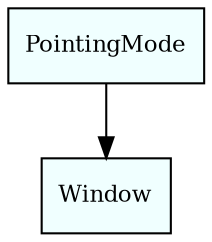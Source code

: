 digraph dependency_graph {
	rankdir=TB;
	node [fontsize=11, style=filled, fillcolor=azure, shape = box]
	PointingMode -> Window
}

